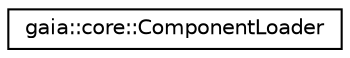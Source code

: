 digraph G
{
  edge [fontname="Helvetica",fontsize="10",labelfontname="Helvetica",labelfontsize="10"];
  node [fontname="Helvetica",fontsize="10",shape=record];
  rankdir=LR;
  Node1 [label="gaia::core::ComponentLoader",height=0.2,width=0.4,color="black", fillcolor="white", style="filled",URL="$d6/d7b/classgaia_1_1core_1_1_component_loader.html"];
}
